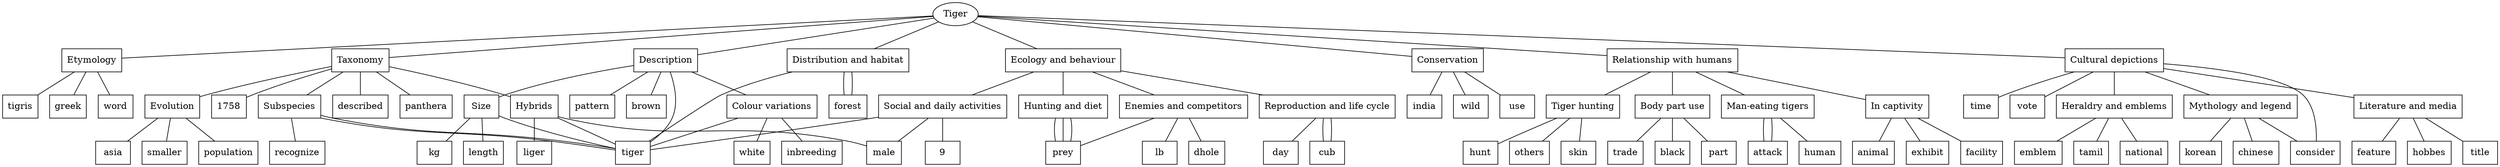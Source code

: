 graph Tiger {
	node [shape=ellipse]
	Tiger
	node [shape=box]
	Etymology
	Tiger -- Etymology
	tigris
	Etymology -- tigris
	greek
	Etymology -- greek
	word
	Etymology -- word
	Taxonomy
	Tiger -- Taxonomy
	described
	Taxonomy -- described
	panthera
	Taxonomy -- panthera
	1758
	Taxonomy -- 1758
	Subspecies
	Taxonomy -- Subspecies
	tiger
	Subspecies -- tiger
	tiger
	Subspecies -- tiger
	recognize
	Subspecies -- recognize
	Evolution
	Taxonomy -- Evolution
	population
	Evolution -- population
	asia
	Evolution -- asia
	smaller
	Evolution -- smaller
	Hybrids
	Taxonomy -- Hybrids
	male
	Hybrids -- male
	tiger
	Hybrids -- tiger
	liger
	Hybrids -- liger
	Description
	Tiger -- Description
	tiger
	Description -- tiger
	pattern
	Description -- pattern
	brown
	Description -- brown
	Size
	Description -- Size
	tiger
	Size -- tiger
	kg
	Size -- kg
	length
	Size -- length
	"Colour variations"
	Description -- "Colour variations"
	tiger
	"Colour variations" -- tiger
	white
	"Colour variations" -- white
	inbreeding
	"Colour variations" -- inbreeding
	"Distribution and habitat"
	Tiger -- "Distribution and habitat"
	forest
	"Distribution and habitat" -- forest
	forest
	"Distribution and habitat" -- forest
	tiger
	"Distribution and habitat" -- tiger
	"Ecology and behaviour"
	Tiger -- "Ecology and behaviour"
	"Social and daily activities"
	"Ecology and behaviour" -- "Social and daily activities"
	9
	"Social and daily activities" -- 9
	tiger
	"Social and daily activities" -- tiger
	male
	"Social and daily activities" -- male
	"Hunting and diet"
	"Ecology and behaviour" -- "Hunting and diet"
	prey
	"Hunting and diet" -- prey
	prey
	"Hunting and diet" -- prey
	prey
	"Hunting and diet" -- prey
	"Enemies and competitors"
	"Ecology and behaviour" -- "Enemies and competitors"
	lb
	"Enemies and competitors" -- lb
	prey
	"Enemies and competitors" -- prey
	dhole
	"Enemies and competitors" -- dhole
	"Reproduction and life cycle"
	"Ecology and behaviour" -- "Reproduction and life cycle"
	day
	"Reproduction and life cycle" -- day
	cub
	"Reproduction and life cycle" -- cub
	cub
	"Reproduction and life cycle" -- cub
	Conservation
	Tiger -- Conservation
	india
	Conservation -- india
	wild
	Conservation -- wild
	use
	Conservation -- use
	"Relationship with humans"
	Tiger -- "Relationship with humans"
	"Tiger hunting"
	"Relationship with humans" -- "Tiger hunting"
	others
	"Tiger hunting" -- others
	skin
	"Tiger hunting" -- skin
	hunt
	"Tiger hunting" -- hunt
	"Body part use"
	"Relationship with humans" -- "Body part use"
	black
	"Body part use" -- black
	part
	"Body part use" -- part
	trade
	"Body part use" -- trade
	"Man-eating tigers"
	"Relationship with humans" -- "Man-eating tigers"
	human
	"Man-eating tigers" -- human
	attack
	"Man-eating tigers" -- attack
	attack
	"Man-eating tigers" -- attack
	"In captivity"
	"Relationship with humans" -- "In captivity"
	exhibit
	"In captivity" -- exhibit
	facility
	"In captivity" -- facility
	animal
	"In captivity" -- animal
	"Cultural depictions"
	Tiger -- "Cultural depictions"
	time
	"Cultural depictions" -- time
	vote
	"Cultural depictions" -- vote
	consider
	"Cultural depictions" -- consider
	"Mythology and legend"
	"Cultural depictions" -- "Mythology and legend"
	korean
	"Mythology and legend" -- korean
	chinese
	"Mythology and legend" -- chinese
	consider
	"Mythology and legend" -- consider
	"Literature and media"
	"Cultural depictions" -- "Literature and media"
	feature
	"Literature and media" -- feature
	hobbes
	"Literature and media" -- hobbes
	title
	"Literature and media" -- title
	"Heraldry and emblems"
	"Cultural depictions" -- "Heraldry and emblems"
	emblem
	"Heraldry and emblems" -- emblem
	tamil
	"Heraldry and emblems" -- tamil
	national
	"Heraldry and emblems" -- national
}

